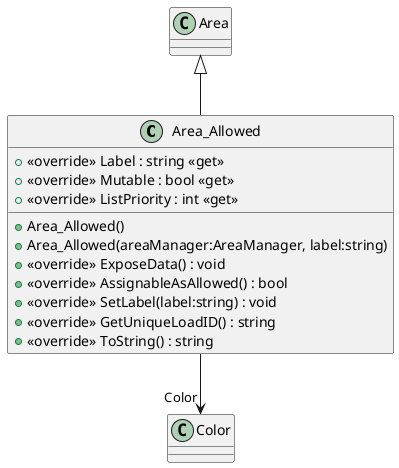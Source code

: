 @startuml
class Area_Allowed {
    + <<override>> Label : string <<get>>
    + <<override>> Mutable : bool <<get>>
    + <<override>> ListPriority : int <<get>>
    + Area_Allowed()
    + Area_Allowed(areaManager:AreaManager, label:string)
    + <<override>> ExposeData() : void
    + <<override>> AssignableAsAllowed() : bool
    + <<override>> SetLabel(label:string) : void
    + <<override>> GetUniqueLoadID() : string
    + <<override>> ToString() : string
}
Area <|-- Area_Allowed
Area_Allowed --> "Color" Color
@enduml
